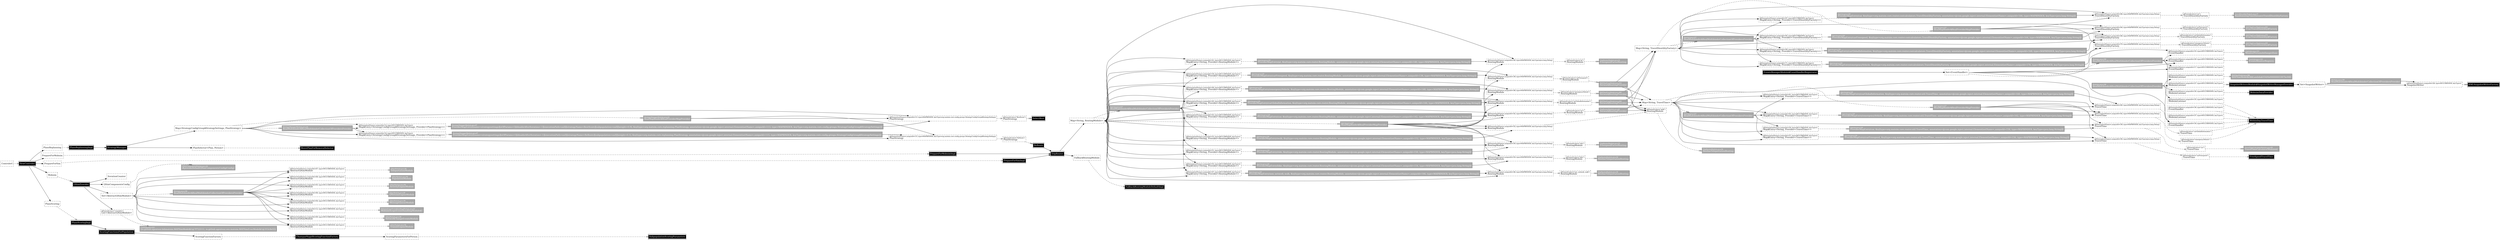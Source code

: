 digraph injector {
graph [rankdir=LR];
x18 [margin="0.02,0", shape=box, style=dashed, label=<<table cellspacing="0" cellpadding="5" cellborder="0" border="0"><tr><td align="left" port="header" bgcolor="#ffffff"><font color="#000000" point-size="10">@Element(setName=,uniqueId=156, type=MAPBINDER, keyType=java.lang.String)<br align="left"/></font><font color="#000000">TravelTime<br align="left"/></font></td></tr></table>>]
x14 [margin="0.02,0", shape=box, style=solid, label=<<table cellspacing="0" cellpadding="5" cellborder="0" border="0"><tr><td align="left" port="header" bgcolor="#aaaaaa"><font color="#ffffff" point-size="10">TravelTimeCalculatorModule.java:69<br align="left"/></font><font color="#ffffff">TravelTimeCalculatorModule$1<br align="left"/></font></td></tr></table>>]
x59 [margin="0.02,0", shape=box, style=dashed, label=<<table cellspacing="0" cellpadding="5" cellborder="0" border="0"><tr><td align="left" port="header" bgcolor="#ffffff"><font color="#000000" point-size="10">@Named(value="ride")<br align="left"/></font><font color="#000000">RoutingModule<br align="left"/></font></td></tr></table>>]
x36 [margin="0.02,0", shape=box, style=solid, label=<<table cellspacing="0" cellpadding="5" cellborder="0" border="0"><tr><td align="left" port="header" bgcolor="#aaaaaa"><font color="#ffffff" point-size="10">MobsimScopeEventHandlingModule.java:41<br align="left"/></font><font color="#ffffff">MobsimScopeEventHandlingModule$1<br align="left"/></font></td></tr></table>>]
x7 [margin="0.02,0", shape=box, style=dashed, label=<<table cellspacing="0" cellpadding="5" cellborder="0" border="0"><tr><td align="left" port="header" bgcolor="#ffffff"><font color="#000000">Map&lt;String, TravelTime&gt;<br align="left"/></font></td></tr></table>>]
x91 [margin="0.02,0", shape=box, style=solid, label=<<table cellspacing="0" cellpadding="5" cellborder="0" border="0"><tr><td align="left" port="header" bgcolor="#aaaaaa"><font color="#ffffff" point-size="10">Injector.java:129<br align="left"/></font><font color="#ffffff">ProviderMapEntry(emergencyVehicle, Key[type=org.matsim.core.router.RoutingModule, annotation=@com.google.inject.internal.Element(setName=,uniqueId=148, type=MAPBINDER, keyType=java.lang.String)])<br align="left"/></font></td></tr></table>>]
x93 [margin="0.02,0", shape=box, style=dashed, label=<<table cellspacing="0" cellpadding="5" cellborder="0" border="0"><tr><td align="left" port="header" bgcolor="#ffffff"><font color="#000000">FallbackRoutingModule<br align="left"/></font></td></tr></table>>]
x140 [margin="0.02,0", shape=box, style=dashed, label=<<table cellspacing="0" cellpadding="5" cellborder="0" border="0"><tr><td align="left" port="header" bgcolor="#ffffff"><font color="#000000">IterationCounter<br align="left"/></font></td></tr></table>>]
x9 [margin="0.02,0", shape=box, style=solid, label=<<table cellspacing="0" cellpadding="5" cellborder="0" border="0"><tr><td align="left" port="header" bgcolor="#aaaaaa"><font color="#ffffff" point-size="10">MATSimEvacModel.java:479<br align="left"/></font><font color="#ffffff">EvacTravelDisutility$Factory<br align="left"/></font></td></tr></table>>]
x50 [margin="0.02,0", shape=box, style=dashed, label=<<table cellspacing="0" cellpadding="5" cellborder="0" border="0"><tr><td align="left" port="header" bgcolor="#ffffff"><font color="#000000" point-size="10">@Element(setName=,uniqueId=107, type=MULTIBINDER, keyType=)<br align="left"/></font><font color="#000000">AbstractQSimModule<br align="left"/></font></td></tr></table>>]
x41 [margin="0.02,0", shape=box, style=dashed, label=<<table cellspacing="0" cellpadding="5" cellborder="0" border="0"><tr><td align="left" port="header" bgcolor="#ffffff"><font color="#000000" point-size="10">@Element(setName=,uniqueId=168, type=MAPBINDER, keyType=java.lang.String)<br align="left"/></font><font color="#000000">TravelDisutilityFactory<br align="left"/></font></td></tr></table>>]
x120 [margin="0.02,0", shape=box, style=dashed, label=<<table cellspacing="0" cellpadding="5" cellborder="0" border="0"><tr><td align="left" port="header" bgcolor="#ffffff"><font color="#000000" point-size="10">@Element(setName=,uniqueId=144, type=MAPBINDER, keyType=java.lang.String)<br align="left"/></font><font color="#000000">RoutingModule<br align="left"/></font></td></tr></table>>]
x1 [margin="0.02,0", shape=box, style=solid, label=<<table cellspacing="0" cellpadding="5" cellborder="0" border="0"><tr><td align="left" port="header" bgcolor="#aaaaaa"><font color="#ffffff" point-size="10">Injector.java:127<br align="left"/></font><font color="#ffffff">RealMultibinder$RealMultibinderCollectionOfProvidersProvider<br align="left"/></font></td></tr></table>>]
x45 [margin="0.02,0", shape=box, style=solid, label=<<table cellspacing="0" cellpadding="5" cellborder="0" border="0"><tr><td align="left" port="header" bgcolor="#aaaaaa"><font color="#ffffff" point-size="10">QSimModule.java:96<br align="left"/></font><font color="#ffffff">MessageQueueModule<br align="left"/></font></td></tr></table>>]
x16 [margin="0.02,0", shape=box, style=solid, label=<<table cellspacing="0" cellpadding="5" cellborder="0" border="0"><tr><td align="left" port="header" bgcolor="#000000"><font color="#ffffff">PlansScoringImpl<br align="left"/></font></td></tr></table>>]
x105 [margin="0.02,0", shape=box, style=dashed, label=<<table cellspacing="0" cellpadding="5" cellborder="0" border="0"><tr><td align="left" port="header" bgcolor="#ffffff"><font color="#000000" point-size="10">@Element(setName=,uniqueId=151, type=MULTIBINDER, keyType=)<br align="left"/></font><font color="#000000">Map$Entry&lt;String, Provider&lt;RoutingModule&gt;&gt;<br align="left"/></font></td></tr></table>>]
x11 [margin="0.02,0", shape=box, style=solid, label=<<table cellspacing="0" cellpadding="5" cellborder="0" border="0"><tr><td align="left" port="header" bgcolor="#aaaaaa"><font color="#ffffff" point-size="10">StrategyManagerModule.java:54<br align="left"/></font><font color="#ffffff">RealMultibinder$RealMultibinderCollectionOfProvidersProvider<br align="left"/></font></td></tr></table>>]
x66 [margin="0.02,0", shape=box, style=dashed, label=<<table cellspacing="0" cellpadding="5" cellborder="0" border="0"><tr><td align="left" port="header" bgcolor="#ffffff"><font color="#000000" point-size="10">@Element(setName=,uniqueId=132, type=MULTIBINDER, keyType=)<br align="left"/></font><font color="#000000">MobsimListener<br align="left"/></font></td></tr></table>>]
x134 [margin="0.02,0", shape=box, style=dashed, label=<<table cellspacing="0" cellpadding="5" cellborder="0" border="0"><tr><td align="left" port="header" bgcolor="#ffffff"><font color="#000000" point-size="10">@Named(value="bike")<br align="left"/></font><font color="#000000">RoutingModule<br align="left"/></font></td></tr></table>>]
x165 [margin="0.02,0", shape=box, style=dashed, label=<<table cellspacing="0" cellpadding="5" cellborder="0" border="0"><tr><td align="left" port="header" bgcolor="#ffffff"><font color="#000000">QSimComponentsConfig<br align="left"/></font></td></tr></table>>]
x107 [margin="0.02,0", shape=box, style=solid, label=<<table cellspacing="0" cellpadding="5" cellborder="0" border="0"><tr><td align="left" port="header" bgcolor="#aaaaaa"><font color="#ffffff" point-size="10">Injector.java:127<br align="left"/></font><font color="#ffffff">RealMultibinder$RealMultibinderCollectionOfProvidersProvider<br align="left"/></font></td></tr></table>>]
x110 [margin="0.02,0", shape=box, style=dashed, label=<<table cellspacing="0" cellpadding="5" cellborder="0" border="0"><tr><td align="left" port="header" bgcolor="#ffffff"><font color="#000000" point-size="10">@Element(setName=,uniqueId=153, type=MULTIBINDER, keyType=)<br align="left"/></font><font color="#000000">Map$Entry&lt;String, Provider&lt;RoutingModule&gt;&gt;<br align="left"/></font></td></tr></table>>]
x168 [margin="0.02,0", shape=box, style=dashed, label=<<table cellspacing="0" cellpadding="5" cellborder="0" border="0"><tr><td align="left" port="header" bgcolor="#ffffff"><font color="#000000">PrepareForMobsim<br align="left"/></font></td></tr></table>>]
x52 [margin="0.02,0", shape=box, style=dashed, label=<<table cellspacing="0" cellpadding="5" cellborder="0" border="0"><tr><td align="left" port="header" bgcolor="#ffffff"><font color="#000000" point-size="10">@Element(setName=,uniqueId=108, type=MULTIBINDER, keyType=)<br align="left"/></font><font color="#000000">AbstractQSimModule<br align="left"/></font></td></tr></table>>]
x43 [margin="0.02,0", shape=box, style=solid, label=<<table cellspacing="0" cellpadding="5" cellborder="0" border="0"><tr><td align="left" port="header" bgcolor="#000000"><font color="#ffffff">WithinDayTravelTime<br align="left"/></font></td></tr></table>>]
x161 [margin="0.02,0", shape=box, style=solid, label=<<table cellspacing="0" cellpadding="5" cellborder="0" border="0"><tr><td align="left" port="header" bgcolor="#aaaaaa"><font color="#ffffff" point-size="10">TripRouterModule.java:58<br align="left"/></font><font color="#ffffff">BeelineTeleportationRouting<br align="left"/></font></td></tr></table>>]
x149 [margin="0.02,0", shape=box, style=solid, label=<<table cellspacing="0" cellpadding="5" cellborder="0" border="0"><tr><td align="left" port="header" bgcolor="#aaaaaa"><font color="#ffffff" point-size="10">Controler.java:333<br align="left"/></font><font color="#ffffff">EventsMonitorRegistry<br align="left"/></font></td></tr></table>>]
x0 [margin="0.02,0", shape=box, style=dashed, label=<<table cellspacing="0" cellpadding="5" cellborder="0" border="0"><tr><td align="left" port="header" bgcolor="#ffffff"><font color="#000000">ScoringParametersForPerson<br align="left"/></font></td></tr></table>>]
x116 [margin="0.02,0", shape=box, style=dashed, label=<<table cellspacing="0" cellpadding="5" cellborder="0" border="0"><tr><td align="left" port="header" bgcolor="#ffffff"><font color="#000000" point-size="10">@Element(setName=,uniqueId=154, type=MAPBINDER, keyType=java.lang.String)<br align="left"/></font><font color="#000000">RoutingModule<br align="left"/></font></td></tr></table>>]
x124 [margin="0.02,0", shape=box, style=dashed, label=<<table cellspacing="0" cellpadding="5" cellborder="0" border="0"><tr><td align="left" port="header" bgcolor="#ffffff"><font color="#000000" point-size="10">@Named(value="emergencyVehicle")<br align="left"/></font><font color="#000000">TravelTime<br align="left"/></font></td></tr></table>>]
x132 [margin="0.02,0", shape=box, style=dashed, label=<<table cellspacing="0" cellpadding="5" cellborder="0" border="0"><tr><td align="left" port="header" bgcolor="#ffffff"><font color="#000000" point-size="10">@Element(setName=,uniqueId=169, type=MULTIBINDER, keyType=)<br align="left"/></font><font color="#000000">Map$Entry&lt;String, Provider&lt;TravelDisutilityFactory&gt;&gt;<br align="left"/></font></td></tr></table>>]
x64 [margin="0.02,0", shape=box, style=dashed, label=<<table cellspacing="0" cellpadding="5" cellborder="0" border="0"><tr><td align="left" port="header" bgcolor="#ffffff"><font color="#000000" point-size="10">@Element(setName=,uniqueId=162, type=MAPBINDER, keyType=java.lang.String)<br align="left"/></font><font color="#000000">TravelTime<br align="left"/></font></td></tr></table>>]
x25 [margin="0.02,0", shape=box, style=dashed, label=<<table cellspacing="0" cellpadding="5" cellborder="0" border="0"><tr><td align="left" port="header" bgcolor="#ffffff"><font color="#000000" point-size="10">@Named(value="car")<br align="left"/></font><font color="#000000">TravelDisutilityFactory<br align="left"/></font></td></tr></table>>]
x42 [margin="0.02,0", shape=box, style=dashed, label=<<table cellspacing="0" cellpadding="5" cellborder="0" border="0"><tr><td align="left" port="header" bgcolor="#ffffff"><font color="#000000">Set&lt;SnapshotWriter&gt;<br align="left"/></font></td></tr></table>>]
x136 [margin="0.02,0", shape=box, style=dashed, label=<<table cellspacing="0" cellpadding="5" cellborder="0" border="0"><tr><td align="left" port="header" bgcolor="#ffffff"><font color="#000000" point-size="10">@Named(value="walk")<br align="left"/></font><font color="#000000">RoutingModule<br align="left"/></font></td></tr></table>>]
x126 [margin="0.02,0", shape=box, style=solid, label=<<table cellspacing="0" cellpadding="5" cellborder="0" border="0"><tr><td align="left" port="header" bgcolor="#aaaaaa"><font color="#ffffff" point-size="10">Injector.java:129<br align="left"/></font><font color="#ffffff">ProviderMapEntry(car, Key[type=org.matsim.core.router.costcalculators.TravelDisutilityFactory, annotation=@com.google.inject.internal.Element(setName=,uniqueId=166, type=MAPBINDER, keyType=java.lang.String)])<br align="left"/></font></td></tr></table>>]
x147 [margin="0.02,0", shape=box, style=solid, label=<<table cellspacing="0" cellpadding="5" cellborder="0" border="0"><tr><td align="left" port="header" bgcolor="#aaaaaa"><font color="#ffffff" point-size="10">Injector.java:129<br align="left"/></font><font color="#ffffff">ProviderMapEntry(car, Key[type=org.matsim.core.router.RoutingModule, annotation=@com.google.inject.internal.Element(setName=,uniqueId=142, type=MAPBINDER, keyType=java.lang.String)])<br align="left"/></font></td></tr></table>>]
x122 [margin="0.02,0", shape=box, style=solid, label=<<table cellspacing="0" cellpadding="5" cellborder="0" border="0"><tr><td align="left" port="header" bgcolor="#000000"><font color="#ffffff">ReRoute<br align="left"/></font></td></tr></table>>]
x163 [margin="0.02,0", shape=box, style=dashed, label=<<table cellspacing="0" cellpadding="5" cellborder="0" border="0"><tr><td align="left" port="header" bgcolor="#ffffff"><font color="#000000" point-size="10">@Named(value="pt")<br align="left"/></font><font color="#000000">RoutingModule<br align="left"/></font></td></tr></table>>]
x77 [margin="0.02,0", shape=box, style=dashed, label=<<table cellspacing="0" cellpadding="5" cellborder="0" border="0"><tr><td align="left" port="header" bgcolor="#ffffff"><font color="#000000" point-size="10">@Element(setName=,uniqueId=161, type=MULTIBINDER, keyType=)<br align="left"/></font><font color="#000000">Map$Entry&lt;String, Provider&lt;TravelTime&gt;&gt;<br align="left"/></font></td></tr></table>>]
x88 [margin="0.02,0", shape=box, style=dashed, label=<<table cellspacing="0" cellpadding="5" cellborder="0" border="0"><tr><td align="left" port="header" bgcolor="#ffffff"><font color="#000000" point-size="10">@Element(setName=,uniqueId=138, type=MAPBINDER, keyType=java.lang.String)<br align="left"/></font><font color="#000000">RoutingModule<br align="left"/></font></td></tr></table>>]
x152 [margin="0.02,0", shape=box, style=solid, label=<<table cellspacing="0" cellpadding="5" cellborder="0" border="0"><tr><td align="left" port="header" bgcolor="#aaaaaa"><font color="#ffffff" point-size="10">MATSimEvacModel.java:499<br align="left"/></font><font color="#ffffff">EvacTravelDisutility$Factory<br align="left"/></font></td></tr></table>>]
x5 [margin="0.02,0", shape=box, style=solid, label=<<table cellspacing="0" cellpadding="5" cellborder="0" border="0"><tr><td align="left" port="header" bgcolor="#000000"><font color="#ffffff">ScoringFunctionsForPopulation<br align="left"/></font></td></tr></table>>]
x148 [margin="0.02,0", shape=box, style=dashed, label=<<table cellspacing="0" cellpadding="5" cellborder="0" border="0"><tr><td align="left" port="header" bgcolor="#ffffff"><font color="#000000" point-size="10">@Element(setName=,uniqueId=129, type=MULTIBINDER, keyType=)<br align="left"/></font><font color="#000000">EventHandler<br align="left"/></font></td></tr></table>>]
x30 [margin="0.02,0", shape=box, style=solid, label=<<table cellspacing="0" cellpadding="5" cellborder="0" border="0"><tr><td align="left" port="header" bgcolor="#aaaaaa"><font color="#ffffff" point-size="10">Controler.java:223<br align="left"/></font><font color="#ffffff">[io.github.agentsoz.bdimatsim.MATSimModel$1@7f722111, io.github.agentsoz.ees.matsim.MATSimEvacModel$1@353c9e55]<br align="left"/></font></td></tr></table>>]
x135 [margin="0.02,0", shape=box, style=solid, label=<<table cellspacing="0" cellpadding="5" cellborder="0" border="0"><tr><td align="left" port="header" bgcolor="#aaaaaa"><font color="#ffffff" point-size="10">TripRouterModule.java:58<br align="left"/></font><font color="#ffffff">BeelineTeleportationRouting<br align="left"/></font></td></tr></table>>]
x10 [margin="0.02,0", shape=box, style=dashed, label=<<table cellspacing="0" cellpadding="5" cellborder="0" border="0"><tr><td align="left" port="header" bgcolor="#ffffff"><font color="#000000" point-size="10">@Named(value="carFreespeed")<br align="left"/></font><font color="#000000">TravelTime<br align="left"/></font></td></tr></table>>]
x61 [margin="0.02,0", shape=box, style=dashed, label=<<table cellspacing="0" cellpadding="5" cellborder="0" border="0"><tr><td align="left" port="header" bgcolor="#ffffff"><font color="#000000">Map&lt;String, RoutingModule&gt;<br align="left"/></font></td></tr></table>>]
x159 [margin="0.02,0", shape=box, style=solid, label=<<table cellspacing="0" cellpadding="5" cellborder="0" border="0"><tr><td align="left" port="header" bgcolor="#000000"><font color="#ffffff">QSimProvider<br align="left"/></font></td></tr></table>>]
x67 [margin="0.02,0", shape=box, style=solid, label=<<table cellspacing="0" cellpadding="5" cellborder="0" border="0"><tr><td align="left" port="header" bgcolor="#aaaaaa"><font color="#ffffff" point-size="10">MATSimModel.java:386<br align="left"/></font><font color="#ffffff">MATSimModel$2$$Lambda$354/0x00000001007bc040<br align="left"/></font></td></tr></table>>]
x76 [margin="0.02,0", shape=box, style=solid, label=<<table cellspacing="0" cellpadding="5" cellborder="0" border="0"><tr><td align="left" port="header" bgcolor="#aaaaaa"><font color="#ffffff" point-size="10">Injector.java:127<br align="left"/></font><font color="#ffffff">RealMapBinder$RealProviderMapProvider<br align="left"/></font></td></tr></table>>]
x71 [margin="0.02,0", shape=box, style=dashed, label=<<table cellspacing="0" cellpadding="5" cellborder="0" border="0"><tr><td align="left" port="header" bgcolor="#ffffff"><font color="#000000" point-size="10">@Element(setName=,uniqueId=157, type=MULTIBINDER, keyType=)<br align="left"/></font><font color="#000000">Map$Entry&lt;String, Provider&lt;TravelTime&gt;&gt;<br align="left"/></font></td></tr></table>>]
x85 [margin="0.02,0", shape=box, style=solid, label=<<table cellspacing="0" cellpadding="5" cellborder="0" border="0"><tr><td align="left" port="header" bgcolor="#000000"><font color="#ffffff">MobsimDataProvider<br align="left"/></font></td></tr></table>>]
x127 [margin="0.02,0", shape=box, style=dashed, label=<<table cellspacing="0" cellpadding="5" cellborder="0" border="0"><tr><td align="left" port="header" bgcolor="#ffffff"><font color="#000000" point-size="10">@Element(setName=,uniqueId=113, type=MAPBINDER, keyType=org.matsim.core.config.groups.StrategyConfigGroup$StrategySettings)<br align="left"/></font><font color="#000000">PlanStrategy<br align="left"/></font></td></tr></table>>]
x98 [margin="0.02,0", shape=box, style=dashed, label=<<table cellspacing="0" cellpadding="5" cellborder="0" border="0"><tr><td align="left" port="header" bgcolor="#ffffff"><font color="#000000">PrepareForSim<br align="left"/></font></td></tr></table>>]
x46 [margin="0.02,0", shape=box, style=dashed, label=<<table cellspacing="0" cellpadding="5" cellborder="0" border="0"><tr><td align="left" port="header" bgcolor="#ffffff"><font color="#000000" point-size="10">@Element(setName=,uniqueId=105, type=MULTIBINDER, keyType=)<br align="left"/></font><font color="#000000">AbstractQSimModule<br align="left"/></font></td></tr></table>>]
x106 [margin="0.02,0", shape=box, style=solid, label=<<table cellspacing="0" cellpadding="5" cellborder="0" border="0"><tr><td align="left" port="header" bgcolor="#aaaaaa"><font color="#ffffff" point-size="10">Injector.java:129<br align="left"/></font><font color="#ffffff">ProviderMapEntry(ride, Key[type=org.matsim.core.router.RoutingModule, annotation=@com.google.inject.internal.Element(setName=,uniqueId=150, type=MAPBINDER, keyType=java.lang.String)])<br align="left"/></font></td></tr></table>>]
x3 [margin="0.02,0", shape=box, style=dashed, label=<<table cellspacing="0" cellpadding="5" cellborder="0" border="0"><tr><td align="left" port="header" bgcolor="#ffffff"><font color="#000000" point-size="10">@Named(value="carFreespeed")<br align="left"/></font><font color="#000000">TravelDisutilityFactory<br align="left"/></font></td></tr></table>>]
x58 [margin="0.02,0", shape=box, style=solid, label=<<table cellspacing="0" cellpadding="5" cellborder="0" border="0"><tr><td align="left" port="header" bgcolor="#aaaaaa"><font color="#ffffff" point-size="10">QSimModule.java:96<br align="left"/></font><font color="#ffffff">TransitEngineModule<br align="left"/></font></td></tr></table>>]
x119 [margin="0.02,0", shape=box, style=dashed, label=<<table cellspacing="0" cellpadding="5" cellborder="0" border="0"><tr><td align="left" port="header" bgcolor="#ffffff"><font color="#000000" point-size="10">@Element(setName=,uniqueId=150, type=MAPBINDER, keyType=java.lang.String)<br align="left"/></font><font color="#000000">RoutingModule<br align="left"/></font></td></tr></table>>]
x99 [margin="0.02,0", shape=box, style=solid, label=<<table cellspacing="0" cellpadding="5" cellborder="0" border="0"><tr><td align="left" port="header" bgcolor="#000000"><font color="#ffffff">PrepareForSimImpl<br align="left"/></font></td></tr></table>>]
x6 [margin="0.02,0", shape=box, style=dashed, label=<<table cellspacing="0" cellpadding="5" cellborder="0" border="0"><tr><td align="left" port="header" bgcolor="#ffffff"><font color="#000000" point-size="10">@Element(setName=,uniqueId=117, type=MULTIBINDER, keyType=)<br align="left"/></font><font color="#000000">EventHandler<br align="left"/></font></td></tr></table>>]
x12 [margin="0.02,0", shape=box, style=solid, label=<<table cellspacing="0" cellpadding="5" cellborder="0" border="0"><tr><td align="left" port="header" bgcolor="#000000"><font color="#ffffff">SubpopulationScoringParameters<br align="left"/></font></td></tr></table>>]
x2 [margin="0.02,0", shape=box, style=dashed, label=<<table cellspacing="0" cellpadding="5" cellborder="0" border="0"><tr><td align="left" port="header" bgcolor="#ffffff"><font color="#000000" point-size="10">@Element(setName=,uniqueId=127, type=MULTIBINDER, keyType=)<br align="left"/></font><font color="#000000">MobsimListener<br align="left"/></font></td></tr></table>>]
x90 [margin="0.02,0", shape=box, style=dashed, label=<<table cellspacing="0" cellpadding="5" cellborder="0" border="0"><tr><td align="left" port="header" bgcolor="#ffffff"><font color="#000000" point-size="10">@Element(setName=,uniqueId=149, type=MULTIBINDER, keyType=)<br align="left"/></font><font color="#000000">Map$Entry&lt;String, Provider&lt;RoutingModule&gt;&gt;<br align="left"/></font></td></tr></table>>]
x31 [margin="0.02,0", shape=box, style=dashed, label=<<table cellspacing="0" cellpadding="5" cellborder="0" border="0"><tr><td align="left" port="header" bgcolor="#ffffff"><font color="#000000">PlansReplanning<br align="left"/></font></td></tr></table>>]
x65 [margin="0.02,0", shape=box, style=dashed, label=<<table cellspacing="0" cellpadding="5" cellborder="0" border="0"><tr><td align="left" port="header" bgcolor="#ffffff"><font color="#000000" point-size="10">@Element(setName=,uniqueId=130, type=MULTIBINDER, keyType=)<br align="left"/></font><font color="#000000">MobsimListener<br align="left"/></font></td></tr></table>>]
x20 [margin="0.02,0", shape=box, style=dashed, label=<<table cellspacing="0" cellpadding="5" cellborder="0" border="0"><tr><td align="left" port="header" bgcolor="#ffffff"><font color="#000000" point-size="10">@Element(setName=,uniqueId=158, type=MAPBINDER, keyType=java.lang.String)<br align="left"/></font><font color="#000000">TravelTime<br align="left"/></font></td></tr></table>>]
x94 [margin="0.02,0", shape=box, style=solid, label=<<table cellspacing="0" cellpadding="5" cellborder="0" border="0"><tr><td align="left" port="header" bgcolor="#000000"><font color="#ffffff">FallbackRoutingModuleDefaultImpl<br align="left"/></font></td></tr></table>>]
x27 [margin="0.02,0", shape=box, style=dashed, label=<<table cellspacing="0" cellpadding="5" cellborder="0" border="0"><tr><td align="left" port="header" bgcolor="#ffffff"><font color="#000000" point-size="10">@Element(setName=,uniqueId=166, type=MAPBINDER, keyType=java.lang.String)<br align="left"/></font><font color="#000000">TravelDisutilityFactory<br align="left"/></font></td></tr></table>>]
x13 [margin="0.02,0", shape=box, style=dashed, label=<<table cellspacing="0" cellpadding="5" cellborder="0" border="0"><tr><td align="left" port="header" bgcolor="#ffffff"><font color="#000000" point-size="10">@Named(value="car")<br align="left"/></font><font color="#000000">TravelTime<br align="left"/></font></td></tr></table>>]
x60 [margin="0.02,0", shape=box, style=solid, label=<<table cellspacing="0" cellpadding="5" cellborder="0" border="0"><tr><td align="left" port="header" bgcolor="#aaaaaa"><font color="#ffffff" point-size="10">TripRouterModule.java:55<br align="left"/></font><font color="#ffffff">FreespeedFactorRouting<br align="left"/></font></td></tr></table>>]
x74 [margin="0.02,0", shape=box, style=solid, label=<<table cellspacing="0" cellpadding="5" cellborder="0" border="0"><tr><td align="left" port="header" bgcolor="#aaaaaa"><font color="#ffffff" point-size="10">Injector.java:129<br align="left"/></font><font color="#ffffff">ProviderMapEntry(car, Key[type=org.matsim.core.router.util.TravelTime, annotation=@com.google.inject.internal.Element(setName=,uniqueId=158, type=MAPBINDER, keyType=java.lang.String)])<br align="left"/></font></td></tr></table>>]
x32 [margin="0.02,0", shape=box, style=dashed, label=<<table cellspacing="0" cellpadding="5" cellborder="0" border="0"><tr><td align="left" port="header" bgcolor="#ffffff"><font color="#000000" point-size="10">@Element(setName=,uniqueId=126, type=MULTIBINDER, keyType=)<br align="left"/></font><font color="#000000">SnapshotWriter<br align="left"/></font></td></tr></table>>]
x69 [margin="0.02,0", shape=box, style=dashed, label=<<table cellspacing="0" cellpadding="5" cellborder="0" border="0"><tr><td align="left" port="header" bgcolor="#ffffff"><font color="#000000">ControlerI<br align="left"/></font></td></tr></table>>]
x157 [margin="0.02,0", shape=box, style=solid, label=<<table cellspacing="0" cellpadding="5" cellborder="0" border="0"><tr><td align="left" port="header" bgcolor="#000000"><font color="#ffffff">KMLSnapshotWriterFactory<br align="left"/></font></td></tr></table>>]
x164 [margin="0.02,0", shape=box, style=solid, label=<<table cellspacing="0" cellpadding="5" cellborder="0" border="0"><tr><td align="left" port="header" bgcolor="#aaaaaa"><font color="#ffffff" point-size="10">TripRouterModule.java:55<br align="left"/></font><font color="#ffffff">FreespeedFactorRouting<br align="left"/></font></td></tr></table>>]
x17 [margin="0.02,0", shape=box, style=solid, label=<<table cellspacing="0" cellpadding="5" cellborder="0" border="0"><tr><td align="left" port="header" bgcolor="#aaaaaa"><font color="#ffffff" point-size="10">Injector.java:127<br align="left"/></font><font color="#ffffff">RealMapBinder$RealProviderMapProvider<br align="left"/></font></td></tr></table>>]
x117 [margin="0.02,0", shape=box, style=dashed, label=<<table cellspacing="0" cellpadding="5" cellborder="0" border="0"><tr><td align="left" port="header" bgcolor="#ffffff"><font color="#000000" point-size="10">@Element(setName=,uniqueId=152, type=MAPBINDER, keyType=java.lang.String)<br align="left"/></font><font color="#000000">RoutingModule<br align="left"/></font></td></tr></table>>]
x37 [margin="0.02,0", shape=box, style=dashed, label=<<table cellspacing="0" cellpadding="5" cellborder="0" border="0"><tr><td align="left" port="header" bgcolor="#ffffff"><font color="#000000" point-size="10">@Element(setName=,uniqueId=114, type=MULTIBINDER, keyType=)<br align="left"/></font><font color="#000000">Map$Entry&lt;StrategyConfigGroup$StrategySettings, Provider&lt;PlanStrategy&gt;&gt;<br align="left"/></font></td></tr></table>>]
x129 [margin="0.02,0", shape=box, style=dashed, label=<<table cellspacing="0" cellpadding="5" cellborder="0" border="0"><tr><td align="left" port="header" bgcolor="#ffffff"><font color="#000000" point-size="10">@Element(setName=,uniqueId=171, type=MULTIBINDER, keyType=)<br align="left"/></font><font color="#000000">Map$Entry&lt;String, Provider&lt;TravelDisutilityFactory&gt;&gt;<br align="left"/></font></td></tr></table>>]
x75 [margin="0.02,0", shape=box, style=dashed, label=<<table cellspacing="0" cellpadding="5" cellborder="0" border="0"><tr><td align="left" port="header" bgcolor="#ffffff"><font color="#000000" point-size="10">@Named(value="BestScore")<br align="left"/></font><font color="#000000">PlanStrategy<br align="left"/></font></td></tr></table>>]
x48 [margin="0.02,0", shape=box, style=dashed, label=<<table cellspacing="0" cellpadding="5" cellborder="0" border="0"><tr><td align="left" port="header" bgcolor="#ffffff"><font color="#000000" point-size="10">@Element(setName=,uniqueId=106, type=MULTIBINDER, keyType=)<br align="left"/></font><font color="#000000">AbstractQSimModule<br align="left"/></font></td></tr></table>>]
x146 [margin="0.02,0", shape=box, style=dashed, label=<<table cellspacing="0" cellpadding="5" cellborder="0" border="0"><tr><td align="left" port="header" bgcolor="#ffffff"><font color="#000000" point-size="10">@Element(setName=,uniqueId=143, type=MULTIBINDER, keyType=)<br align="left"/></font><font color="#000000">Map$Entry&lt;String, Provider&lt;RoutingModule&gt;&gt;<br align="left"/></font></td></tr></table>>]
x24 [margin="0.02,0", shape=box, style=solid, label=<<table cellspacing="0" cellpadding="5" cellborder="0" border="0"><tr><td align="left" port="header" bgcolor="#aaaaaa"><font color="#ffffff" point-size="10">MATSimEvacModel.java:485<br align="left"/></font><font color="#ffffff">NetworkRoutingProvider<br align="left"/></font></td></tr></table>>]
x139 [margin="0.02,0", shape=box, style=solid, label=<<table cellspacing="0" cellpadding="5" cellborder="0" border="0"><tr><td align="left" port="header" bgcolor="#aaaaaa"><font color="#ffffff" point-size="10">Injector.java:129<br align="left"/></font><font color="#ffffff">ProviderMapEntry(carFreespeed, Key[type=org.matsim.core.router.costcalculators.TravelDisutilityFactory, annotation=@com.google.inject.internal.Element(setName=,uniqueId=164, type=MAPBINDER, keyType=java.lang.String)])<br align="left"/></font></td></tr></table>>]
x160 [margin="0.02,0", shape=box, style=dashed, label=<<table cellspacing="0" cellpadding="5" cellborder="0" border="0"><tr><td align="left" port="header" bgcolor="#ffffff"><font color="#000000" point-size="10">@Named(value="non_network_walk")<br align="left"/></font><font color="#000000">RoutingModule<br align="left"/></font></td></tr></table>>]
x114 [margin="0.02,0", shape=box, style=dashed, label=<<table cellspacing="0" cellpadding="5" cellborder="0" border="0"><tr><td align="left" port="header" bgcolor="#ffffff"><font color="#000000">ScoringFunctionFactory<br align="left"/></font></td></tr></table>>]
x97 [margin="0.02,0", shape=box, style=solid, label=<<table cellspacing="0" cellpadding="5" cellborder="0" border="0"><tr><td align="left" port="header" bgcolor="#aaaaaa"><font color="#ffffff" point-size="10">Injector.java:127<br align="left"/></font><font color="#ffffff">RealMultibinder$RealMultibinderCollectionOfProvidersProvider<br align="left"/></font></td></tr></table>>]
x111 [margin="0.02,0", shape=box, style=solid, label=<<table cellspacing="0" cellpadding="5" cellborder="0" border="0"><tr><td align="left" port="header" bgcolor="#aaaaaa"><font color="#ffffff" point-size="10">Injector.java:129<br align="left"/></font><font color="#ffffff">ProviderMapEntry(walk, Key[type=org.matsim.core.router.RoutingModule, annotation=@com.google.inject.internal.Element(setName=,uniqueId=152, type=MAPBINDER, keyType=java.lang.String)])<br align="left"/></font></td></tr></table>>]
x34 [margin="0.02,0", shape=box, style=solid, label=<<table cellspacing="0" cellpadding="5" cellborder="0" border="0"><tr><td align="left" port="header" bgcolor="#aaaaaa"><font color="#ffffff" point-size="10">StrategyManagerModule.java:87<br align="left"/></font><font color="#ffffff">ProviderMapEntry([name=strategysettings][nOfParams=5][disableAfterIteration=-1][executionPath=null][strategyName=ReRoute][subpopulation=null][weight=0.1], Key[type=org.matsim.core.replanning.PlanStrategy, annotation=@com.google.inject.internal.Element(setName=,uniqueId=115, type=MAPBINDER, keyType=org.matsim.core.config.groups.StrategyConfigGroup$StrategySettings)])<br align="left"/></font></td></tr></table>>]
x155 [margin="0.02,0", shape=box, style=dashed, label=<<table cellspacing="0" cellpadding="5" cellborder="0" border="0"><tr><td align="left" port="header" bgcolor="#ffffff"><font color="#000000" point-size="10">@Element(setName=,uniqueId=136, type=MULTIBINDER, keyType=)<br align="left"/></font><font color="#000000">EventHandler<br align="left"/></font></td></tr></table>>]
x96 [margin="0.02,0", shape=box, style=solid, label=<<table cellspacing="0" cellpadding="5" cellborder="0" border="0"><tr><td align="left" port="header" bgcolor="#aaaaaa"><font color="#ffffff" point-size="10">MATSimEvacModel.java:468<br align="left"/></font><font color="#ffffff">NetworkRoutingProvider<br align="left"/></font></td></tr></table>>]
x79 [margin="0.02,0", shape=box, style=dashed, label=<<table cellspacing="0" cellpadding="5" cellborder="0" border="0"><tr><td align="left" port="header" bgcolor="#ffffff"><font color="#000000" point-size="10">@Element(setName=,uniqueId=163, type=MULTIBINDER, keyType=)<br align="left"/></font><font color="#000000">Map$Entry&lt;String, Provider&lt;TravelTime&gt;&gt;<br align="left"/></font></td></tr></table>>]
x86 [margin="0.02,0", shape=box, style=solid, label=<<table cellspacing="0" cellpadding="5" cellborder="0" border="0"><tr><td align="left" port="header" bgcolor="#000000"><font color="#ffffff">TripRouter<br align="left"/></font></td></tr></table>>]
x87 [margin="0.02,0", shape=box, style=dashed, label=<<table cellspacing="0" cellpadding="5" cellborder="0" border="0"><tr><td align="left" port="header" bgcolor="#ffffff"><font color="#000000">Set&lt;AbstractQSimModule&gt;<br align="left"/></font></td></tr></table>>]
x56 [margin="0.02,0", shape=box, style=solid, label=<<table cellspacing="0" cellpadding="5" cellborder="0" border="0"><tr><td align="left" port="header" bgcolor="#aaaaaa"><font color="#ffffff" point-size="10">QSimModule.java:96<br align="left"/></font><font color="#ffffff">NetworkChangeEventsModule<br align="left"/></font></td></tr></table>>]
x62 [margin="0.02,0", shape=box, style=dashed, label=<<table cellspacing="0" cellpadding="5" cellborder="0" border="0"><tr><td align="left" port="header" bgcolor="#ffffff"><font color="#000000" point-size="10">@Element(setName=,uniqueId=137, type=MULTIBINDER, keyType=)<br align="left"/></font><font color="#000000">MobsimListener<br align="left"/></font></td></tr></table>>]
x104 [margin="0.02,0", shape=box, style=solid, label=<<table cellspacing="0" cellpadding="5" cellborder="0" border="0"><tr><td align="left" port="header" bgcolor="#aaaaaa"><font color="#ffffff" point-size="10">Injector.java:129<br align="left"/></font><font color="#ffffff">ProviderMapEntry(carGlobalInformation, Key[type=org.matsim.core.router.RoutingModule, annotation=@com.google.inject.internal.Element(setName=,uniqueId=144, type=MAPBINDER, keyType=java.lang.String)])<br align="left"/></font></td></tr></table>>]
x167 [margin="0.02,0", shape=box, style=solid, label=<<table cellspacing="0" cellpadding="5" cellborder="0" border="0"><tr><td align="left" port="header" bgcolor="#aaaaaa"><font color="#ffffff" point-size="10">Modules.java:196<br align="left"/></font><font color="#ffffff">RealMultibinder$RealMultibinderCollectionOfProvidersProvider<br align="left"/></font></td></tr></table>>]
x130 [margin="0.02,0", shape=box, style=solid, label=<<table cellspacing="0" cellpadding="5" cellborder="0" border="0"><tr><td align="left" port="header" bgcolor="#aaaaaa"><font color="#ffffff" point-size="10">Injector.java:129<br align="left"/></font><font color="#ffffff">ProviderMapEntry(emergencyVehicle, Key[type=org.matsim.core.router.costcalculators.TravelDisutilityFactory, annotation=@com.google.inject.internal.Element(setName=,uniqueId=170, type=MAPBINDER, keyType=java.lang.String)])<br align="left"/></font></td></tr></table>>]
x73 [margin="0.02,0", shape=box, style=dashed, label=<<table cellspacing="0" cellpadding="5" cellborder="0" border="0"><tr><td align="left" port="header" bgcolor="#ffffff"><font color="#000000" point-size="10">@Element(setName=,uniqueId=159, type=MULTIBINDER, keyType=)<br align="left"/></font><font color="#000000">Map$Entry&lt;String, Provider&lt;TravelTime&gt;&gt;<br align="left"/></font></td></tr></table>>]
x131 [margin="0.02,0", shape=box, style=dashed, label=<<table cellspacing="0" cellpadding="5" cellborder="0" border="0"><tr><td align="left" port="header" bgcolor="#ffffff"><font color="#000000" point-size="10">@Element(setName=,uniqueId=115, type=MAPBINDER, keyType=org.matsim.core.config.groups.StrategyConfigGroup$StrategySettings)<br align="left"/></font><font color="#000000">PlanStrategy<br align="left"/></font></td></tr></table>>]
x81 [margin="0.02,0", shape=box, style=solid, label=<<table cellspacing="0" cellpadding="5" cellborder="0" border="0"><tr><td align="left" port="header" bgcolor="#aaaaaa"><font color="#ffffff" point-size="10">Modules.java:196<br align="left"/></font><font color="#ffffff">RealMultibinder$RealMultibinderCollectionOfProvidersProvider<br align="left"/></font></td></tr></table>>]
x171 [margin="0.02,0", shape=box, style=solid, label=<<table cellspacing="0" cellpadding="5" cellborder="0" border="0"><tr><td align="left" port="header" bgcolor="#000000"><font color="#ffffff">WorstPlanForRemovalSelector<br align="left"/></font></td></tr></table>>]
x26 [margin="0.02,0", shape=box, style=solid, label=<<table cellspacing="0" cellpadding="5" cellborder="0" border="0"><tr><td align="left" port="header" bgcolor="#aaaaaa"><font color="#ffffff" point-size="10">TravelDisutilityModule.java:37<br align="left"/></font><font color="#ffffff">RandomizingTimeDistanceTravelDisutilityFactory<br align="left"/></font></td></tr></table>>]
x23 [margin="0.02,0", shape=box, style=dashed, label=<<table cellspacing="0" cellpadding="5" cellborder="0" border="0"><tr><td align="left" port="header" bgcolor="#ffffff"><font color="#000000" point-size="10">@Named(value="emergencyVehicle")<br align="left"/></font><font color="#000000">RoutingModule<br align="left"/></font></td></tr></table>>]
x80 [margin="0.02,0", shape=box, style=solid, label=<<table cellspacing="0" cellpadding="5" cellborder="0" border="0"><tr><td align="left" port="header" bgcolor="#aaaaaa"><font color="#ffffff" point-size="10">Injector.java:129<br align="left"/></font><font color="#ffffff">ProviderMapEntry(emergencyVehicle, Key[type=org.matsim.core.router.util.TravelTime, annotation=@com.google.inject.internal.Element(setName=,uniqueId=162, type=MAPBINDER, keyType=java.lang.String)])<br align="left"/></font></td></tr></table>>]
x138 [margin="0.02,0", shape=box, style=dashed, label=<<table cellspacing="0" cellpadding="5" cellborder="0" border="0"><tr><td align="left" port="header" bgcolor="#ffffff"><font color="#000000" point-size="10">@Element(setName=,uniqueId=165, type=MULTIBINDER, keyType=)<br align="left"/></font><font color="#000000">Map$Entry&lt;String, Provider&lt;TravelDisutilityFactory&gt;&gt;<br align="left"/></font></td></tr></table>>]
x28 [margin="0.02,0", shape=box, style=dashed, label=<<table cellspacing="0" cellpadding="5" cellborder="0" border="0"><tr><td align="left" port="header" bgcolor="#ffffff"><font color="#000000" point-size="10">@Element(setName=,uniqueId=164, type=MAPBINDER, keyType=java.lang.String)<br align="left"/></font><font color="#000000">TravelDisutilityFactory<br align="left"/></font></td></tr></table>>]
x100 [margin="0.02,0", shape=box, style=dashed, label=<<table cellspacing="0" cellpadding="5" cellborder="0" border="0"><tr><td align="left" port="header" bgcolor="#ffffff"><font color="#000000" point-size="10">@Element(setName=,uniqueId=147, type=MULTIBINDER, keyType=)<br align="left"/></font><font color="#000000">Map$Entry&lt;String, Provider&lt;RoutingModule&gt;&gt;<br align="left"/></font></td></tr></table>>]
x112 [margin="0.02,0", shape=box, style=dashed, label=<<table cellspacing="0" cellpadding="5" cellborder="0" border="0"><tr><td align="left" port="header" bgcolor="#ffffff"><font color="#000000" point-size="10">@Element(setName=,uniqueId=148, type=MAPBINDER, keyType=java.lang.String)<br align="left"/></font><font color="#000000">RoutingModule<br align="left"/></font></td></tr></table>>]
x53 [margin="0.02,0", shape=box, style=solid, label=<<table cellspacing="0" cellpadding="5" cellborder="0" border="0"><tr><td align="left" port="header" bgcolor="#aaaaaa"><font color="#ffffff" point-size="10">QSimModule.java:96<br align="left"/></font><font color="#ffffff">PopulationModule<br align="left"/></font></td></tr></table>>]
x150 [margin="0.02,0", shape=box, style=dashed, label=<<table cellspacing="0" cellpadding="5" cellborder="0" border="0"><tr><td align="left" port="header" bgcolor="#ffffff"><font color="#000000" point-size="10">@Element(setName=,uniqueId=134, type=MULTIBINDER, keyType=)<br align="left"/></font><font color="#000000">EventHandler<br align="left"/></font></td></tr></table>>]
x72 [margin="0.02,0", shape=box, style=solid, label=<<table cellspacing="0" cellpadding="5" cellborder="0" border="0"><tr><td align="left" port="header" bgcolor="#aaaaaa"><font color="#ffffff" point-size="10">Injector.java:129<br align="left"/></font><font color="#ffffff">ProviderMapEntry(carFreespeed, Key[type=org.matsim.core.router.util.TravelTime, annotation=@com.google.inject.internal.Element(setName=,uniqueId=156, type=MAPBINDER, keyType=java.lang.String)])<br align="left"/></font></td></tr></table>>]
x143 [margin="0.02,0", shape=box, style=solid, label=<<table cellspacing="0" cellpadding="5" cellborder="0" border="0"><tr><td align="left" port="header" bgcolor="#aaaaaa"><font color="#ffffff" point-size="10">Modules.java:196<br align="left"/></font><font color="#ffffff">RealMultibinder$RealMultibinderCollectionOfProvidersProvider<br align="left"/></font></td></tr></table>>]
x162 [margin="0.02,0", shape=box, style=dashed, label=<<table cellspacing="0" cellpadding="5" cellborder="0" border="0"><tr><td align="left" port="header" bgcolor="#ffffff"><font color="#000000">Map&lt;String, TravelDisutilityFactory&gt;<br align="left"/></font></td></tr></table>>]
x145 [margin="0.02,0", shape=box, style=solid, label=<<table cellspacing="0" cellpadding="5" cellborder="0" border="0"><tr><td align="left" port="header" bgcolor="#aaaaaa"><font color="#ffffff" point-size="10">Injector.java:129<br align="left"/></font><font color="#ffffff">ProviderMapEntry(carFreespeed, Key[type=org.matsim.core.router.RoutingModule, annotation=@com.google.inject.internal.Element(setName=,uniqueId=138, type=MAPBINDER, keyType=java.lang.String)])<br align="left"/></font></td></tr></table>>]
x44 [margin="0.02,0", shape=box, style=dashed, label=<<table cellspacing="0" cellpadding="5" cellborder="0" border="0"><tr><td align="left" port="header" bgcolor="#ffffff"><font color="#000000" point-size="10">@Element(setName=,uniqueId=104, type=MULTIBINDER, keyType=)<br align="left"/></font><font color="#000000">AbstractQSimModule<br align="left"/></font></td></tr></table>>]
x95 [margin="0.02,0", shape=box, style=dashed, label=<<table cellspacing="0" cellpadding="5" cellborder="0" border="0"><tr><td align="left" port="header" bgcolor="#ffffff"><font color="#000000" point-size="10">@Named(value="carGlobalInformation")<br align="left"/></font><font color="#000000">RoutingModule<br align="left"/></font></td></tr></table>>]
x141 [margin="0.02,0", shape=box, style=dashed, label=<<table cellspacing="0" cellpadding="5" cellborder="0" border="0"><tr><td align="left" port="header" bgcolor="#ffffff"><font color="#000000" point-size="10">@Element(setName=,uniqueId=141, type=MULTIBINDER, keyType=)<br align="left"/></font><font color="#000000">Map$Entry&lt;String, Provider&lt;RoutingModule&gt;&gt;<br align="left"/></font></td></tr></table>>]
x154 [margin="0.02,0", shape=box, style=solid, label=<<table cellspacing="0" cellpadding="5" cellborder="0" border="0"><tr><td align="left" port="header" bgcolor="#aaaaaa"><font color="#ffffff" point-size="10">Controler.java:333<br align="left"/></font><font color="#ffffff">MonitorPersonsInDangerZone<br align="left"/></font></td></tr></table>>]
x166 [margin="0.02,0", shape=box, style=solid, label=<<table cellspacing="0" cellpadding="5" cellborder="0" border="0"><tr><td align="left" port="header" bgcolor="#aaaaaa"><font color="#ffffff" point-size="10">QSimComponentsModule.java:34<br align="left"/></font><font color="#ffffff">#provideDefaultQSimComponentsConfig(Config)<br align="left"/></font></td></tr></table>>]
x173 [margin="0.02,0", shape=box, style=solid, label=<<table cellspacing="0" cellpadding="5" cellborder="0" border="0"><tr><td align="left" port="header" bgcolor="#aaaaaa"><font color="#ffffff" point-size="10">TripRouterModule.java:66<br align="left"/></font><font color="#ffffff">NetworkRoutingProvider<br align="left"/></font></td></tr></table>>]
x35 [margin="0.02,0", shape=box, style=dashed, label=<<table cellspacing="0" cellpadding="5" cellborder="0" border="0"><tr><td align="left" port="header" bgcolor="#ffffff"><font color="#000000" point-size="10">@Element(setName=,uniqueId=112, type=MULTIBINDER, keyType=)<br align="left"/></font><font color="#000000">AbstractQSimModule<br align="left"/></font></td></tr></table>>]
x19 [margin="0.02,0", shape=box, style=solid, label=<<table cellspacing="0" cellpadding="5" cellborder="0" border="0"><tr><td align="left" port="header" bgcolor="#aaaaaa"><font color="#ffffff" point-size="10">Modules.java:196<br align="left"/></font><font color="#ffffff">RealMultibinder$RealMultibinderCollectionOfProvidersProvider<br align="left"/></font></td></tr></table>>]
x51 [margin="0.02,0", shape=box, style=solid, label=<<table cellspacing="0" cellpadding="5" cellborder="0" border="0"><tr><td align="left" port="header" bgcolor="#aaaaaa"><font color="#ffffff" point-size="10">QSimModule.java:96<br align="left"/></font><font color="#ffffff">TeleportationModule<br align="left"/></font></td></tr></table>>]
x115 [margin="0.02,0", shape=box, style=solid, label=<<table cellspacing="0" cellpadding="5" cellborder="0" border="0"><tr><td align="left" port="header" bgcolor="#000000"><font color="#ffffff">CharyparNagelScoringFunctionFactory<br align="left"/></font></td></tr></table>>]
x128 [margin="0.02,0", shape=box, style=solid, label=<<table cellspacing="0" cellpadding="5" cellborder="0" border="0"><tr><td align="left" port="header" bgcolor="#000000"><font color="#ffffff">SnapshotWritersModule$SnapshotWriterManagerProvider<br align="left"/></font></td></tr></table>>]
x83 [margin="0.02,0", shape=box, style=solid, label=<<table cellspacing="0" cellpadding="5" cellborder="0" border="0"><tr><td align="left" port="header" bgcolor="#aaaaaa"><font color="#ffffff" point-size="10">MATSimEvacModel.java:452<br align="left"/></font><font color="#ffffff">NetworkRoutingProvider<br align="left"/></font></td></tr></table>>]
x123 [margin="0.02,0", shape=box, style=solid, label=<<table cellspacing="0" cellpadding="5" cellborder="0" border="0"><tr><td align="left" port="header" bgcolor="#000000"><font color="#ffffff">FreeSpeedTravelTime<br align="left"/></font></td></tr></table>>]
x89 [margin="0.02,0", shape=box, style=dashed, label=<<table cellspacing="0" cellpadding="5" cellborder="0" border="0"><tr><td align="left" port="header" bgcolor="#ffffff"><font color="#000000" point-size="10">@Element(setName=,uniqueId=142, type=MAPBINDER, keyType=java.lang.String)<br align="left"/></font><font color="#000000">RoutingModule<br align="left"/></font></td></tr></table>>]
x109 [margin="0.02,0", shape=box, style=solid, label=<<table cellspacing="0" cellpadding="5" cellborder="0" border="0"><tr><td align="left" port="header" bgcolor="#aaaaaa"><font color="#ffffff" point-size="10">Injector.java:129<br align="left"/></font><font color="#ffffff">ProviderMapEntry(bike, Key[type=org.matsim.core.router.RoutingModule, annotation=@com.google.inject.internal.Element(setName=,uniqueId=154, type=MAPBINDER, keyType=java.lang.String)])<br align="left"/></font></td></tr></table>>]
x174 [margin="0.02,0", shape=box, style=dashed, label=<<table cellspacing="0" cellpadding="5" cellborder="0" border="0"><tr><td align="left" port="header" bgcolor="#ffffff"><font color="#000000">Map&lt;StrategyConfigGroup$StrategySettings, PlanStrategy&gt;<br align="left"/></font></td></tr></table>>]
x68 [margin="0.02,0", shape=box, style=dashed, label=<<table cellspacing="0" cellpadding="5" cellborder="0" border="0"><tr><td align="left" port="header" bgcolor="#ffffff"><font color="#000000" point-size="10">@Element(setName=,uniqueId=135, type=MULTIBINDER, keyType=)<br align="left"/></font><font color="#000000">MobsimListener<br align="left"/></font></td></tr></table>>]
x169 [margin="0.02,0", shape=box, style=solid, label=<<table cellspacing="0" cellpadding="5" cellborder="0" border="0"><tr><td align="left" port="header" bgcolor="#000000"><font color="#ffffff">PrepareForMobsimImpl<br align="left"/></font></td></tr></table>>]
x101 [margin="0.02,0", shape=box, style=solid, label=<<table cellspacing="0" cellpadding="5" cellborder="0" border="0"><tr><td align="left" port="header" bgcolor="#aaaaaa"><font color="#ffffff" point-size="10">Injector.java:129<br align="left"/></font><font color="#ffffff">ProviderMapEntry(non_network_walk, Key[type=org.matsim.core.router.RoutingModule, annotation=@com.google.inject.internal.Element(setName=,uniqueId=146, type=MAPBINDER, keyType=java.lang.String)])<br align="left"/></font></td></tr></table>>]
x38 [margin="0.02,0", shape=box, style=solid, label=<<table cellspacing="0" cellpadding="5" cellborder="0" border="0"><tr><td align="left" port="header" bgcolor="#aaaaaa"><font color="#ffffff" point-size="10">StrategyManagerModule.java:87<br align="left"/></font><font color="#ffffff">ProviderMapEntry([name=strategysettings][nOfParams=5][disableAfterIteration=-1][executionPath=null][strategyName=BestScore][subpopulation=null][weight=0.9], Key[type=org.matsim.core.replanning.PlanStrategy, annotation=@com.google.inject.internal.Element(setName=,uniqueId=113, type=MAPBINDER, keyType=org.matsim.core.config.groups.StrategyConfigGroup$StrategySettings)])<br align="left"/></font></td></tr></table>>]
x153 [margin="0.02,0", shape=box, style=dashed, label=<<table cellspacing="0" cellpadding="5" cellborder="0" border="0"><tr><td align="left" port="header" bgcolor="#ffffff"><font color="#000000" point-size="10">@Element(setName=,uniqueId=133, type=MULTIBINDER, keyType=)<br align="left"/></font><font color="#000000">EventHandler<br align="left"/></font></td></tr></table>>]
x133 [margin="0.02,0", shape=box, style=solid, label=<<table cellspacing="0" cellpadding="5" cellborder="0" border="0"><tr><td align="left" port="header" bgcolor="#aaaaaa"><font color="#ffffff" point-size="10">Injector.java:129<br align="left"/></font><font color="#ffffff">ProviderMapEntry(carGlobalInformation, Key[type=org.matsim.core.router.costcalculators.TravelDisutilityFactory, annotation=@com.google.inject.internal.Element(setName=,uniqueId=168, type=MAPBINDER, keyType=java.lang.String)])<br align="left"/></font></td></tr></table>>]
x39 [margin="0.02,0", shape=box, style=solid, label=<<table cellspacing="0" cellpadding="5" cellborder="0" border="0"><tr><td align="left" port="header" bgcolor="#aaaaaa"><font color="#ffffff" point-size="10">Injector.java:127<br align="left"/></font><font color="#ffffff">RealMapBinder$RealProviderMapProvider<br align="left"/></font></td></tr></table>>]
x78 [margin="0.02,0", shape=box, style=solid, label=<<table cellspacing="0" cellpadding="5" cellborder="0" border="0"><tr><td align="left" port="header" bgcolor="#aaaaaa"><font color="#ffffff" point-size="10">Injector.java:129<br align="left"/></font><font color="#ffffff">ProviderMapEntry(carGlobalInformation, Key[type=org.matsim.core.router.util.TravelTime, annotation=@com.google.inject.internal.Element(setName=,uniqueId=160, type=MAPBINDER, keyType=java.lang.String)])<br align="left"/></font></td></tr></table>>]
x113 [margin="0.02,0", shape=box, style=solid, label=<<table cellspacing="0" cellpadding="5" cellborder="0" border="0"><tr><td align="left" port="header" bgcolor="#000000"><font color="#ffffff">SelectBest<br align="left"/></font></td></tr></table>>]
x55 [margin="0.02,0", shape=box, style=dashed, label=<<table cellspacing="0" cellpadding="5" cellborder="0" border="0"><tr><td align="left" port="header" bgcolor="#ffffff"><font color="#000000" point-size="10">@Element(setName=,uniqueId=109, type=MULTIBINDER, keyType=)<br align="left"/></font><font color="#000000">AbstractQSimModule<br align="left"/></font></td></tr></table>>]
x54 [margin="0.02,0", shape=box, style=dashed, label=<<table cellspacing="0" cellpadding="5" cellborder="0" border="0"><tr><td align="left" port="header" bgcolor="#ffffff"><font color="#000000">Set&lt;EventHandler&gt;<br align="left"/></font></td></tr></table>>]
x40 [margin="0.02,0", shape=box, style=dashed, label=<<table cellspacing="0" cellpadding="5" cellborder="0" border="0"><tr><td align="left" port="header" bgcolor="#ffffff"><font color="#000000" point-size="10">@Element(setName=,uniqueId=170, type=MAPBINDER, keyType=java.lang.String)<br align="left"/></font><font color="#000000">TravelDisutilityFactory<br align="left"/></font></td></tr></table>>]
x49 [margin="0.02,0", shape=box, style=solid, label=<<table cellspacing="0" cellpadding="5" cellborder="0" border="0"><tr><td align="left" port="header" bgcolor="#aaaaaa"><font color="#ffffff" point-size="10">QSimModule.java:96<br align="left"/></font><font color="#ffffff">QNetsimEngineModule<br align="left"/></font></td></tr></table>>]
x151 [margin="0.02,0", shape=box, style=dashed, label=<<table cellspacing="0" cellpadding="5" cellborder="0" border="0"><tr><td align="left" port="header" bgcolor="#ffffff"><font color="#000000" point-size="10">@Named(value="emergencyVehicle")<br align="left"/></font><font color="#000000">TravelDisutilityFactory<br align="left"/></font></td></tr></table>>]
x125 [margin="0.02,0", shape=box, style=dashed, label=<<table cellspacing="0" cellpadding="5" cellborder="0" border="0"><tr><td align="left" port="header" bgcolor="#ffffff"><font color="#000000" point-size="10">@Element(setName=,uniqueId=167, type=MULTIBINDER, keyType=)<br align="left"/></font><font color="#000000">Map$Entry&lt;String, Provider&lt;TravelDisutilityFactory&gt;&gt;<br align="left"/></font></td></tr></table>>]
x118 [margin="0.02,0", shape=box, style=dashed, label=<<table cellspacing="0" cellpadding="5" cellborder="0" border="0"><tr><td align="left" port="header" bgcolor="#ffffff"><font color="#000000" point-size="10">@Element(setName=,uniqueId=146, type=MAPBINDER, keyType=java.lang.String)<br align="left"/></font><font color="#000000">RoutingModule<br align="left"/></font></td></tr></table>>]
x33 [margin="0.02,0", shape=box, style=dashed, label=<<table cellspacing="0" cellpadding="5" cellborder="0" border="0"><tr><td align="left" port="header" bgcolor="#ffffff"><font color="#000000" point-size="10">@Element(setName=,uniqueId=116, type=MULTIBINDER, keyType=)<br align="left"/></font><font color="#000000">Map$Entry&lt;StrategyConfigGroup$StrategySettings, Provider&lt;PlanStrategy&gt;&gt;<br align="left"/></font></td></tr></table>>]
x103 [margin="0.02,0", shape=box, style=dashed, label=<<table cellspacing="0" cellpadding="5" cellborder="0" border="0"><tr><td align="left" port="header" bgcolor="#ffffff"><font color="#000000" point-size="10">@Element(setName=,uniqueId=145, type=MULTIBINDER, keyType=)<br align="left"/></font><font color="#000000">Map$Entry&lt;String, Provider&lt;RoutingModule&gt;&gt;<br align="left"/></font></td></tr></table>>]
x21 [margin="0.02,0", shape=box, style=dashed, label=<<table cellspacing="0" cellpadding="5" cellborder="0" border="0"><tr><td align="left" port="header" bgcolor="#ffffff"><font color="#000000" point-size="10">@Named(value="carGlobalInformation")<br align="left"/></font><font color="#000000">TravelTime<br align="left"/></font></td></tr></table>>]
x82 [margin="0.02,0", shape=box, style=dashed, label=<<table cellspacing="0" cellpadding="5" cellborder="0" border="0"><tr><td align="left" port="header" bgcolor="#ffffff"><font color="#000000" point-size="10">@Named(value="carFreespeed")<br align="left"/></font><font color="#000000">RoutingModule<br align="left"/></font></td></tr></table>>]
x158 [margin="0.02,0", shape=box, style=dashed, label=<<table cellspacing="0" cellpadding="5" cellborder="0" border="0"><tr><td align="left" port="header" bgcolor="#ffffff"><font color="#000000">Mobsim<br align="left"/></font></td></tr></table>>]
x92 [margin="0.02,0", shape=box, style=dashed, label=<<table cellspacing="0" cellpadding="5" cellborder="0" border="0"><tr><td align="left" port="header" bgcolor="#ffffff"><font color="#000000" point-size="10">@Element(setName=,uniqueId=140, type=MAPBINDER, keyType=java.lang.String)<br align="left"/></font><font color="#000000">RoutingModule<br align="left"/></font></td></tr></table>>]
x108 [margin="0.02,0", shape=box, style=dashed, label=<<table cellspacing="0" cellpadding="5" cellborder="0" border="0"><tr><td align="left" port="header" bgcolor="#ffffff"><font color="#000000" point-size="10">@Element(setName=,uniqueId=155, type=MULTIBINDER, keyType=)<br align="left"/></font><font color="#000000">Map$Entry&lt;String, Provider&lt;RoutingModule&gt;&gt;<br align="left"/></font></td></tr></table>>]
x4 [margin="0.02,0", shape=box, style=solid, label=<<table cellspacing="0" cellpadding="5" cellborder="0" border="0"><tr><td align="left" port="header" bgcolor="#aaaaaa"><font color="#ffffff" point-size="10">MATSimEvacModel.java:460<br align="left"/></font><font color="#ffffff">EvacTravelDisutility$Factory<br align="left"/></font></td></tr></table>>]
x121 [margin="0.02,0", shape=box, style=dashed, label=<<table cellspacing="0" cellpadding="5" cellborder="0" border="0"><tr><td align="left" port="header" bgcolor="#ffffff"><font color="#000000" point-size="10">@Named(value="ReRoute")<br align="left"/></font><font color="#000000">PlanStrategy<br align="left"/></font></td></tr></table>>]
x29 [margin="0.02,0", shape=box, style=dashed, label=<<table cellspacing="0" cellpadding="5" cellborder="0" border="0"><tr><td align="left" port="header" bgcolor="#ffffff"><font color="#000000" point-size="10">@Named(value="overrides")<br align="left"/></font><font color="#000000">List&lt;AbstractQSimModule&gt;<br align="left"/></font></td></tr></table>>]
x57 [margin="0.02,0", shape=box, style=dashed, label=<<table cellspacing="0" cellpadding="5" cellborder="0" border="0"><tr><td align="left" port="header" bgcolor="#ffffff"><font color="#000000" point-size="10">@Element(setName=,uniqueId=110, type=MULTIBINDER, keyType=)<br align="left"/></font><font color="#000000">AbstractQSimModule<br align="left"/></font></td></tr></table>>]
x102 [margin="0.02,0", shape=box, style=solid, label=<<table cellspacing="0" cellpadding="5" cellborder="0" border="0"><tr><td align="left" port="header" bgcolor="#000000"><font color="#ffffff">PlansReplanningImpl<br align="left"/></font></td></tr></table>>]
x172 [margin="0.02,0", shape=box, style=dashed, label=<<table cellspacing="0" cellpadding="5" cellborder="0" border="0"><tr><td align="left" port="header" bgcolor="#ffffff"><font color="#000000" point-size="10">@Named(value="car")<br align="left"/></font><font color="#000000">RoutingModule<br align="left"/></font></td></tr></table>>]
x156 [margin="0.02,0", shape=box, style=solid, label=<<table cellspacing="0" cellpadding="5" cellborder="0" border="0"><tr><td align="left" port="header" bgcolor="#aaaaaa"><font color="#ffffff" point-size="10">StrategyManagerModule.java:54<br align="left"/></font><font color="#ffffff">RealMapBinder$RealProviderMapProvider<br align="left"/></font></td></tr></table>>]
x170 [margin="0.02,0", shape=box, style=dashed, label=<<table cellspacing="0" cellpadding="5" cellborder="0" border="0"><tr><td align="left" port="header" bgcolor="#ffffff"><font color="#000000">PlanSelector&lt;Plan, Person&gt;<br align="left"/></font></td></tr></table>>]
x137 [margin="0.02,0", shape=box, style=solid, label=<<table cellspacing="0" cellpadding="5" cellborder="0" border="0"><tr><td align="left" port="header" bgcolor="#aaaaaa"><font color="#ffffff" point-size="10">TripRouterModule.java:58<br align="left"/></font><font color="#ffffff">BeelineTeleportationRouting<br align="left"/></font></td></tr></table>>]
x70 [margin="0.02,0", shape=box, style=solid, label=<<table cellspacing="0" cellpadding="5" cellborder="0" border="0"><tr><td align="left" port="header" bgcolor="#000000"><font color="#ffffff">NewControler<br align="left"/></font></td></tr></table>>]
x8 [margin="0.02,0", shape=box, style=dashed, label=<<table cellspacing="0" cellpadding="5" cellborder="0" border="0"><tr><td align="left" port="header" bgcolor="#ffffff"><font color="#000000" point-size="10">@Named(value="carGlobalInformation")<br align="left"/></font><font color="#000000">TravelDisutilityFactory<br align="left"/></font></td></tr></table>>]
x15 [margin="0.02,0", shape=box, style=dashed, label=<<table cellspacing="0" cellpadding="5" cellborder="0" border="0"><tr><td align="left" port="header" bgcolor="#ffffff"><font color="#000000">PlansScoring<br align="left"/></font></td></tr></table>>]
x47 [margin="0.02,0", shape=box, style=solid, label=<<table cellspacing="0" cellpadding="5" cellborder="0" border="0"><tr><td align="left" port="header" bgcolor="#aaaaaa"><font color="#ffffff" point-size="10">QSimModule.java:96<br align="left"/></font><font color="#ffffff">ActivityEngineModule<br align="left"/></font></td></tr></table>>]
x142 [margin="0.02,0", shape=box, style=solid, label=<<table cellspacing="0" cellpadding="5" cellborder="0" border="0"><tr><td align="left" port="header" bgcolor="#aaaaaa"><font color="#ffffff" point-size="10">Injector.java:129<br align="left"/></font><font color="#ffffff">ProviderMapEntry(pt, Key[type=org.matsim.core.router.RoutingModule, annotation=@com.google.inject.internal.Element(setName=,uniqueId=140, type=MAPBINDER, keyType=java.lang.String)])<br align="left"/></font></td></tr></table>>]
x144 [margin="0.02,0", shape=box, style=dashed, label=<<table cellspacing="0" cellpadding="5" cellborder="0" border="0"><tr><td align="left" port="header" bgcolor="#ffffff"><font color="#000000" point-size="10">@Element(setName=,uniqueId=139, type=MULTIBINDER, keyType=)<br align="left"/></font><font color="#000000">Map$Entry&lt;String, Provider&lt;RoutingModule&gt;&gt;<br align="left"/></font></td></tr></table>>]
x63 [margin="0.02,0", shape=box, style=dashed, label=<<table cellspacing="0" cellpadding="5" cellborder="0" border="0"><tr><td align="left" port="header" bgcolor="#ffffff"><font color="#000000" point-size="10">@Element(setName=,uniqueId=160, type=MAPBINDER, keyType=java.lang.String)<br align="left"/></font><font color="#000000">TravelTime<br align="left"/></font></td></tr></table>>]
x84 [margin="0.02,0", shape=box, style=solid, label=<<table cellspacing="0" cellpadding="5" cellborder="0" border="0"><tr><td align="left" port="header" bgcolor="#000000"><font color="#ffffff">StrategyManager<br align="left"/></font></td></tr></table>>]
x22 [margin="0.02,0", shape=box, style=solid, label=<<table cellspacing="0" cellpadding="5" cellborder="0" border="0"><tr><td align="left" port="header" bgcolor="#000000"><font color="#ffffff">EventsManagerModule$EventHandlerRegistrator<br align="left"/></font></td></tr></table>>]
x0 -> x12 [style=dashed, arrowhead=onormal, arrowtail=none]
x7 -> x1 [style=dashed, arrowhead=onormalonormal, arrowtail=none]
x1:header:e -> x71 [style=solid, arrowhead=normal, arrowtail=none]
x1:header:e -> x73 [style=solid, arrowhead=normal, arrowtail=none]
x1:header:e -> x77 [style=solid, arrowhead=normal, arrowtail=none]
x1:header:e -> x79 [style=solid, arrowhead=normal, arrowtail=none]
x2 -> x128 [style=dashed, arrowhead=onormalonormal, arrowtail=none]
x3 -> x4 [style=dashed, arrowhead=onormal, arrowtail=none]
x5:m_d5fd2b09:e -> x114 [style=solid, arrowhead=normal, arrowtail=none]
x7:header:e -> x18 [style=solid, arrowhead=normal, arrowtail=none]
x7:header:e -> x20 [style=solid, arrowhead=normal, arrowtail=none]
x7:header:e -> x63 [style=solid, arrowhead=normal, arrowtail=none]
x7:header:e -> x64 [style=solid, arrowhead=normal, arrowtail=none]
x8 -> x9 [style=dashed, arrowhead=onormal, arrowtail=none]
x10 -> x123 [style=dashed, arrowhead=onormal, arrowtail=none]
x162:header:e -> x138 [style=solid, arrowhead=normal, arrowtail=none]
x162:header:e -> x125 [style=solid, arrowhead=normal, arrowtail=none]
x162:header:e -> x132 [style=solid, arrowhead=normal, arrowtail=none]
x162:header:e -> x129 [style=solid, arrowhead=normal, arrowtail=none]
x174 -> x11 [style=dashed, arrowhead=onormalonormal, arrowtail=none]
x11:header:e -> x37 [style=solid, arrowhead=normal, arrowtail=none]
x11:header:e -> x33 [style=solid, arrowhead=normal, arrowtail=none]
x87:header:e -> x44 [style=solid, arrowhead=normal, arrowtail=none]
x87:header:e -> x46 [style=solid, arrowhead=normal, arrowtail=none]
x87:header:e -> x48 [style=solid, arrowhead=normal, arrowtail=none]
x87:header:e -> x50 [style=solid, arrowhead=normal, arrowtail=none]
x87:header:e -> x52 [style=solid, arrowhead=normal, arrowtail=none]
x87:header:e -> x55 [style=solid, arrowhead=normal, arrowtail=none]
x87:header:e -> x57 [style=solid, arrowhead=normal, arrowtail=none]
x87:header:e -> x35 [style=solid, arrowhead=normal, arrowtail=none]
x174:header:e -> x37 [style=solid, arrowhead=normal, arrowtail=none]
x174:header:e -> x33 [style=solid, arrowhead=normal, arrowtail=none]
x13 -> x14 [style=dashed, arrowhead=onormalonormal, arrowtail=none]
x15 -> x16 [style=dashed, arrowhead=onormal, arrowtail=none]
x16:m_5c7478ec:e -> x5 [style=solid, arrowhead=normal, arrowtail=none]
x61 -> x17 [style=dashed, arrowhead=onormalonormal, arrowtail=none]
x17:header:e -> x88 [style=solid, arrowhead=normal, arrowtail=none]
x17:header:e -> x92 [style=solid, arrowhead=normal, arrowtail=none]
x17:header:e -> x89 [style=solid, arrowhead=normal, arrowtail=none]
x17:header:e -> x120 [style=solid, arrowhead=normal, arrowtail=none]
x17:header:e -> x118 [style=solid, arrowhead=normal, arrowtail=none]
x17:header:e -> x112 [style=solid, arrowhead=normal, arrowtail=none]
x17:header:e -> x119 [style=solid, arrowhead=normal, arrowtail=none]
x17:header:e -> x117 [style=solid, arrowhead=normal, arrowtail=none]
x17:header:e -> x116 [style=solid, arrowhead=normal, arrowtail=none]
x18 -> x10 [style=dashed, arrowhead=onormal, arrowtail=none]
x54 -> x19 [style=dashed, arrowhead=onormalonormal, arrowtail=none]
x19:header:e -> x150 [style=solid, arrowhead=normal, arrowtail=none]
x19:header:e -> x153 [style=solid, arrowhead=normal, arrowtail=none]
x19:header:e -> x148 [style=solid, arrowhead=normal, arrowtail=none]
x19:header:e -> x6 [style=solid, arrowhead=normal, arrowtail=none]
x54:header:e -> x150 [style=solid, arrowhead=normal, arrowtail=none]
x54:header:e -> x153 [style=solid, arrowhead=normal, arrowtail=none]
x54:header:e -> x148 [style=solid, arrowhead=normal, arrowtail=none]
x54:header:e -> x6 [style=solid, arrowhead=normal, arrowtail=none]
x20 -> x13 [style=dashed, arrowhead=onormal, arrowtail=none]
x162:header:e -> x28 [style=solid, arrowhead=normal, arrowtail=none]
x162:header:e -> x27 [style=solid, arrowhead=normal, arrowtail=none]
x162:header:e -> x41 [style=solid, arrowhead=normal, arrowtail=none]
x162:header:e -> x40 [style=solid, arrowhead=normal, arrowtail=none]
x61:header:e -> x144 [style=solid, arrowhead=normal, arrowtail=none]
x61:header:e -> x141 [style=solid, arrowhead=normal, arrowtail=none]
x61:header:e -> x146 [style=solid, arrowhead=normal, arrowtail=none]
x61:header:e -> x103 [style=solid, arrowhead=normal, arrowtail=none]
x61:header:e -> x100 [style=solid, arrowhead=normal, arrowtail=none]
x61:header:e -> x90 [style=solid, arrowhead=normal, arrowtail=none]
x61:header:e -> x105 [style=solid, arrowhead=normal, arrowtail=none]
x61:header:e -> x110 [style=solid, arrowhead=normal, arrowtail=none]
x61:header:e -> x108 [style=solid, arrowhead=normal, arrowtail=none]
x21 -> x43 [style=dashed, arrowhead=onormal, arrowtail=none]
x22:m_947a10cb:e -> x54 [style=solid, arrowhead=normal, arrowtail=none]
x174:header:e -> x127 [style=solid, arrowhead=normal, arrowtail=none]
x174:header:e -> x131 [style=solid, arrowhead=normal, arrowtail=none]
x23 -> x24 [style=dashed, arrowhead=onormalonormal, arrowtail=none]
x24:m_37f7e85c:e -> x162 [style=solid, arrowhead=normal, arrowtail=none]
x24:m_67efb620:e -> x7 [style=solid, arrowhead=normal, arrowtail=none]
x24:m_b19b941e:e -> x136 [style=solid, arrowhead=normal, arrowtail=none]
x25 -> x26 [style=dashed, arrowhead=onormal, arrowtail=none]
x27 -> x25 [style=dashed, arrowhead=onormal, arrowtail=none]
x28 -> x3 [style=dashed, arrowhead=onormal, arrowtail=none]
x29 -> x30 [style=dashed, arrowhead=onormal, arrowtail=none]
x31 -> x102 [style=dashed, arrowhead=onormal, arrowtail=none]
x32 -> x157 [style=dashed, arrowhead=onormalonormal, arrowtail=none]
x33 -> x34 [style=dashed, arrowhead=onormalonormal, arrowtail=none]
x34:header:e -> x131 [style=solid, arrowhead=normal, arrowtail=none]
x35 -> x36 [style=dashed, arrowhead=onormal, arrowtail=none]
x37 -> x38 [style=dashed, arrowhead=onormalonormal, arrowtail=none]
x38:header:e -> x127 [style=solid, arrowhead=normal, arrowtail=none]
x162 -> x39 [style=dashed, arrowhead=onormalonormal, arrowtail=none]
x39:header:e -> x28 [style=solid, arrowhead=normal, arrowtail=none]
x39:header:e -> x27 [style=solid, arrowhead=normal, arrowtail=none]
x39:header:e -> x41 [style=solid, arrowhead=normal, arrowtail=none]
x39:header:e -> x40 [style=solid, arrowhead=normal, arrowtail=none]
x40 -> x151 [style=dashed, arrowhead=onormal, arrowtail=none]
x41 -> x8 [style=dashed, arrowhead=onormal, arrowtail=none]
x42:header:e -> x32 [style=solid, arrowhead=normal, arrowtail=none]
x44 -> x45 [style=dashed, arrowhead=onormal, arrowtail=none]
x46 -> x47 [style=dashed, arrowhead=onormal, arrowtail=none]
x48 -> x49 [style=dashed, arrowhead=onormal, arrowtail=none]
x50 -> x51 [style=dashed, arrowhead=onormal, arrowtail=none]
x52 -> x53 [style=dashed, arrowhead=onormal, arrowtail=none]
x55 -> x56 [style=dashed, arrowhead=onormal, arrowtail=none]
x57 -> x58 [style=dashed, arrowhead=onormal, arrowtail=none]
x59 -> x60 [style=dashed, arrowhead=onormalonormal, arrowtail=none]
x61:header:e -> x88 [style=solid, arrowhead=normal, arrowtail=none]
x61:header:e -> x92 [style=solid, arrowhead=normal, arrowtail=none]
x61:header:e -> x89 [style=solid, arrowhead=normal, arrowtail=none]
x61:header:e -> x120 [style=solid, arrowhead=normal, arrowtail=none]
x61:header:e -> x118 [style=solid, arrowhead=normal, arrowtail=none]
x61:header:e -> x112 [style=solid, arrowhead=normal, arrowtail=none]
x61:header:e -> x119 [style=solid, arrowhead=normal, arrowtail=none]
x61:header:e -> x117 [style=solid, arrowhead=normal, arrowtail=none]
x61:header:e -> x116 [style=solid, arrowhead=normal, arrowtail=none]
x7:header:e -> x71 [style=solid, arrowhead=normal, arrowtail=none]
x7:header:e -> x73 [style=solid, arrowhead=normal, arrowtail=none]
x7:header:e -> x77 [style=solid, arrowhead=normal, arrowtail=none]
x7:header:e -> x79 [style=solid, arrowhead=normal, arrowtail=none]
x62 -> x43 [style=dashed, arrowhead=onormal, arrowtail=none]
x63 -> x21 [style=dashed, arrowhead=onormal, arrowtail=none]
x64 -> x124 [style=dashed, arrowhead=onormal, arrowtail=none]
x65 -> x85 [style=dashed, arrowhead=onormal, arrowtail=none]
x66 -> x67 [style=dashed, arrowhead=onormal, arrowtail=none]
x68 -> x43 [style=dashed, arrowhead=onormal, arrowtail=none]
x69 -> x70 [style=dashed, arrowhead=onormal, arrowtail=none]
x70:m_86db3a50:e -> x98 [style=solid, arrowhead=normal, arrowtail=none]
x70:m_86db3a50:e -> x31 [style=solid, arrowhead=normal, arrowtail=none]
x70:m_86db3a50:e -> x158 [style=solid, arrowhead=normal, arrowtail=none]
x70:m_86db3a50:e -> x15 [style=solid, arrowhead=normal, arrowtail=none]
x70:m_86db3a50:e -> x168 [style=solid, arrowhead=normal, arrowtail=none]
x71 -> x72 [style=dashed, arrowhead=onormalonormal, arrowtail=none]
x72:header:e -> x18 [style=solid, arrowhead=normal, arrowtail=none]
x73 -> x74 [style=dashed, arrowhead=onormalonormal, arrowtail=none]
x74:header:e -> x20 [style=solid, arrowhead=normal, arrowtail=none]
x75 -> x113 [style=dashed, arrowhead=onormalonormal, arrowtail=none]
x7 -> x76 [style=dashed, arrowhead=onormalonormal, arrowtail=none]
x76:header:e -> x18 [style=solid, arrowhead=normal, arrowtail=none]
x76:header:e -> x20 [style=solid, arrowhead=normal, arrowtail=none]
x76:header:e -> x63 [style=solid, arrowhead=normal, arrowtail=none]
x76:header:e -> x64 [style=solid, arrowhead=normal, arrowtail=none]
x77 -> x78 [style=dashed, arrowhead=onormalonormal, arrowtail=none]
x78:header:e -> x63 [style=solid, arrowhead=normal, arrowtail=none]
x79 -> x80 [style=dashed, arrowhead=onormalonormal, arrowtail=none]
x80:header:e -> x64 [style=solid, arrowhead=normal, arrowtail=none]
x87 -> x81 [style=dashed, arrowhead=onormalonormal, arrowtail=none]
x81:header:e -> x44 [style=solid, arrowhead=normal, arrowtail=none]
x81:header:e -> x46 [style=solid, arrowhead=normal, arrowtail=none]
x81:header:e -> x48 [style=solid, arrowhead=normal, arrowtail=none]
x81:header:e -> x50 [style=solid, arrowhead=normal, arrowtail=none]
x81:header:e -> x52 [style=solid, arrowhead=normal, arrowtail=none]
x81:header:e -> x55 [style=solid, arrowhead=normal, arrowtail=none]
x81:header:e -> x57 [style=solid, arrowhead=normal, arrowtail=none]
x81:header:e -> x35 [style=solid, arrowhead=normal, arrowtail=none]
x82 -> x83 [style=dashed, arrowhead=onormalonormal, arrowtail=none]
x83:m_37f7e85c:e -> x162 [style=solid, arrowhead=normal, arrowtail=none]
x83:m_67efb620:e -> x7 [style=solid, arrowhead=normal, arrowtail=none]
x83:m_b19b941e:e -> x136 [style=solid, arrowhead=normal, arrowtail=none]
x84:m_a15cbe:e -> x174 [style=solid, arrowhead=normal, arrowtail=none]
x84:m_22c5ba93:e -> x170 [style=solid, arrowhead=normal, arrowtail=none]
x86:m_40b051f1:e -> x61 [style=solid, arrowhead=normal, arrowtail=none]
x86:m_40b051f1:e -> x93 [style=solid, arrowhead=normal, arrowtail=none]
x88 -> x82 [style=dashed, arrowhead=onormal, arrowtail=none]
x89 -> x172 [style=dashed, arrowhead=onormal, arrowtail=none]
x90 -> x91 [style=dashed, arrowhead=onormalonormal, arrowtail=none]
x91:header:e -> x112 [style=solid, arrowhead=normal, arrowtail=none]
x92 -> x163 [style=dashed, arrowhead=onormal, arrowtail=none]
x93 -> x94 [style=dashed, arrowhead=onormal, arrowtail=none]
x95 -> x96 [style=dashed, arrowhead=onormalonormal, arrowtail=none]
x96:m_37f7e85c:e -> x162 [style=solid, arrowhead=normal, arrowtail=none]
x96:m_67efb620:e -> x7 [style=solid, arrowhead=normal, arrowtail=none]
x96:m_b19b941e:e -> x136 [style=solid, arrowhead=normal, arrowtail=none]
x162 -> x97 [style=dashed, arrowhead=onormalonormal, arrowtail=none]
x97:header:e -> x138 [style=solid, arrowhead=normal, arrowtail=none]
x97:header:e -> x125 [style=solid, arrowhead=normal, arrowtail=none]
x97:header:e -> x132 [style=solid, arrowhead=normal, arrowtail=none]
x97:header:e -> x129 [style=solid, arrowhead=normal, arrowtail=none]
x98 -> x99 [style=dashed, arrowhead=onormal, arrowtail=none]
x99:m_8f5c1d6f:e -> x86 [style=solid, arrowhead=normal, arrowtail=none]
x100 -> x101 [style=dashed, arrowhead=onormalonormal, arrowtail=none]
x101:header:e -> x118 [style=solid, arrowhead=normal, arrowtail=none]
x102:m_439a5ee6:e -> x84 [style=solid, arrowhead=normal, arrowtail=none]
x103 -> x104 [style=dashed, arrowhead=onormalonormal, arrowtail=none]
x104:header:e -> x120 [style=solid, arrowhead=normal, arrowtail=none]
x105 -> x106 [style=dashed, arrowhead=onormalonormal, arrowtail=none]
x106:header:e -> x119 [style=solid, arrowhead=normal, arrowtail=none]
x61 -> x107 [style=dashed, arrowhead=onormalonormal, arrowtail=none]
x107:header:e -> x144 [style=solid, arrowhead=normal, arrowtail=none]
x107:header:e -> x141 [style=solid, arrowhead=normal, arrowtail=none]
x107:header:e -> x146 [style=solid, arrowhead=normal, arrowtail=none]
x107:header:e -> x103 [style=solid, arrowhead=normal, arrowtail=none]
x107:header:e -> x100 [style=solid, arrowhead=normal, arrowtail=none]
x107:header:e -> x90 [style=solid, arrowhead=normal, arrowtail=none]
x107:header:e -> x105 [style=solid, arrowhead=normal, arrowtail=none]
x107:header:e -> x110 [style=solid, arrowhead=normal, arrowtail=none]
x107:header:e -> x108 [style=solid, arrowhead=normal, arrowtail=none]
x108 -> x109 [style=dashed, arrowhead=onormalonormal, arrowtail=none]
x109:header:e -> x116 [style=solid, arrowhead=normal, arrowtail=none]
x110 -> x111 [style=dashed, arrowhead=onormalonormal, arrowtail=none]
x111:header:e -> x117 [style=solid, arrowhead=normal, arrowtail=none]
x112 -> x23 [style=dashed, arrowhead=onormal, arrowtail=none]
x114 -> x115 [style=dashed, arrowhead=onormal, arrowtail=none]
x115:m_5f750a8c:e -> x0 [style=solid, arrowhead=normal, arrowtail=none]
x116 -> x134 [style=dashed, arrowhead=onormal, arrowtail=none]
x117 -> x136 [style=dashed, arrowhead=onormal, arrowtail=none]
x118 -> x160 [style=dashed, arrowhead=onormal, arrowtail=none]
x119 -> x59 [style=dashed, arrowhead=onormal, arrowtail=none]
x120 -> x95 [style=dashed, arrowhead=onormal, arrowtail=none]
x121 -> x122 [style=dashed, arrowhead=onormalonormal, arrowtail=none]
x122:m_19e208aa:e -> x86 [style=solid, arrowhead=normal, arrowtail=none]
x124 -> x43 [style=dashed, arrowhead=onormal, arrowtail=none]
x125 -> x126 [style=dashed, arrowhead=onormalonormal, arrowtail=none]
x126:header:e -> x27 [style=solid, arrowhead=normal, arrowtail=none]
x127 -> x75 [style=dashed, arrowhead=onormal, arrowtail=none]
x128:m_4d053b3e:e -> x42 [style=solid, arrowhead=normal, arrowtail=none]
x129 -> x130 [style=dashed, arrowhead=onormalonormal, arrowtail=none]
x130:header:e -> x40 [style=solid, arrowhead=normal, arrowtail=none]
x131 -> x121 [style=dashed, arrowhead=onormal, arrowtail=none]
x132 -> x133 [style=dashed, arrowhead=onormalonormal, arrowtail=none]
x133:header:e -> x41 [style=solid, arrowhead=normal, arrowtail=none]
x134 -> x135 [style=dashed, arrowhead=onormalonormal, arrowtail=none]
x136 -> x137 [style=dashed, arrowhead=onormalonormal, arrowtail=none]
x138 -> x139 [style=dashed, arrowhead=onormalonormal, arrowtail=none]
x139:header:e -> x28 [style=solid, arrowhead=normal, arrowtail=none]
x141 -> x142 [style=dashed, arrowhead=onormalonormal, arrowtail=none]
x142:header:e -> x92 [style=solid, arrowhead=normal, arrowtail=none]
x42 -> x143 [style=dashed, arrowhead=onormalonormal, arrowtail=none]
x143:header:e -> x32 [style=solid, arrowhead=normal, arrowtail=none]
x144 -> x145 [style=dashed, arrowhead=onormalonormal, arrowtail=none]
x145:header:e -> x88 [style=solid, arrowhead=normal, arrowtail=none]
x146 -> x147 [style=dashed, arrowhead=onormalonormal, arrowtail=none]
x147:header:e -> x89 [style=solid, arrowhead=normal, arrowtail=none]
x148 -> x149 [style=dashed, arrowhead=onormal, arrowtail=none]
x150 -> x43 [style=dashed, arrowhead=onormal, arrowtail=none]
x151 -> x152 [style=dashed, arrowhead=onormal, arrowtail=none]
x153 -> x154 [style=dashed, arrowhead=onormal, arrowtail=none]
x155 -> x43 [style=dashed, arrowhead=onormal, arrowtail=none]
x174 -> x156 [style=dashed, arrowhead=onormalonormal, arrowtail=none]
x156:header:e -> x127 [style=solid, arrowhead=normal, arrowtail=none]
x156:header:e -> x131 [style=solid, arrowhead=normal, arrowtail=none]
x158 -> x159 [style=dashed, arrowhead=onormalonormal, arrowtail=none]
x159:m_1a704caa:e -> x140 [style=solid, arrowhead=normal, arrowtail=none]
x159:m_1a704caa:e -> x87 [style=solid, arrowhead=normal, arrowtail=none]
x159:m_1a704caa:e -> x165 [style=solid, arrowhead=normal, arrowtail=none]
x159:m_1a704caa:e -> x29 [style=solid, arrowhead=normal, arrowtail=none]
x160 -> x161 [style=dashed, arrowhead=onormalonormal, arrowtail=none]
x163 -> x164 [style=dashed, arrowhead=onormalonormal, arrowtail=none]
x165 -> x166 [style=dashed, arrowhead=onormalonormal, arrowtail=none]
x167:header:e -> x68 [style=solid, arrowhead=normal, arrowtail=none]
x167:header:e -> x65 [style=solid, arrowhead=normal, arrowtail=none]
x167:header:e -> x66 [style=solid, arrowhead=normal, arrowtail=none]
x167:header:e -> x2 [style=solid, arrowhead=normal, arrowtail=none]
x168 -> x169 [style=dashed, arrowhead=onormal, arrowtail=none]
x169:m_e0740bbf:e -> x86 [style=solid, arrowhead=normal, arrowtail=none]
x170 -> x171 [style=dashed, arrowhead=onormal, arrowtail=none]
x172 -> x173 [style=dashed, arrowhead=onormalonormal, arrowtail=none]
x173:m_37f7e85c:e -> x162 [style=solid, arrowhead=normal, arrowtail=none]
x173:m_67efb620:e -> x7 [style=solid, arrowhead=normal, arrowtail=none]
x173:m_b19b941e:e -> x136 [style=solid, arrowhead=normal, arrowtail=none]
}

